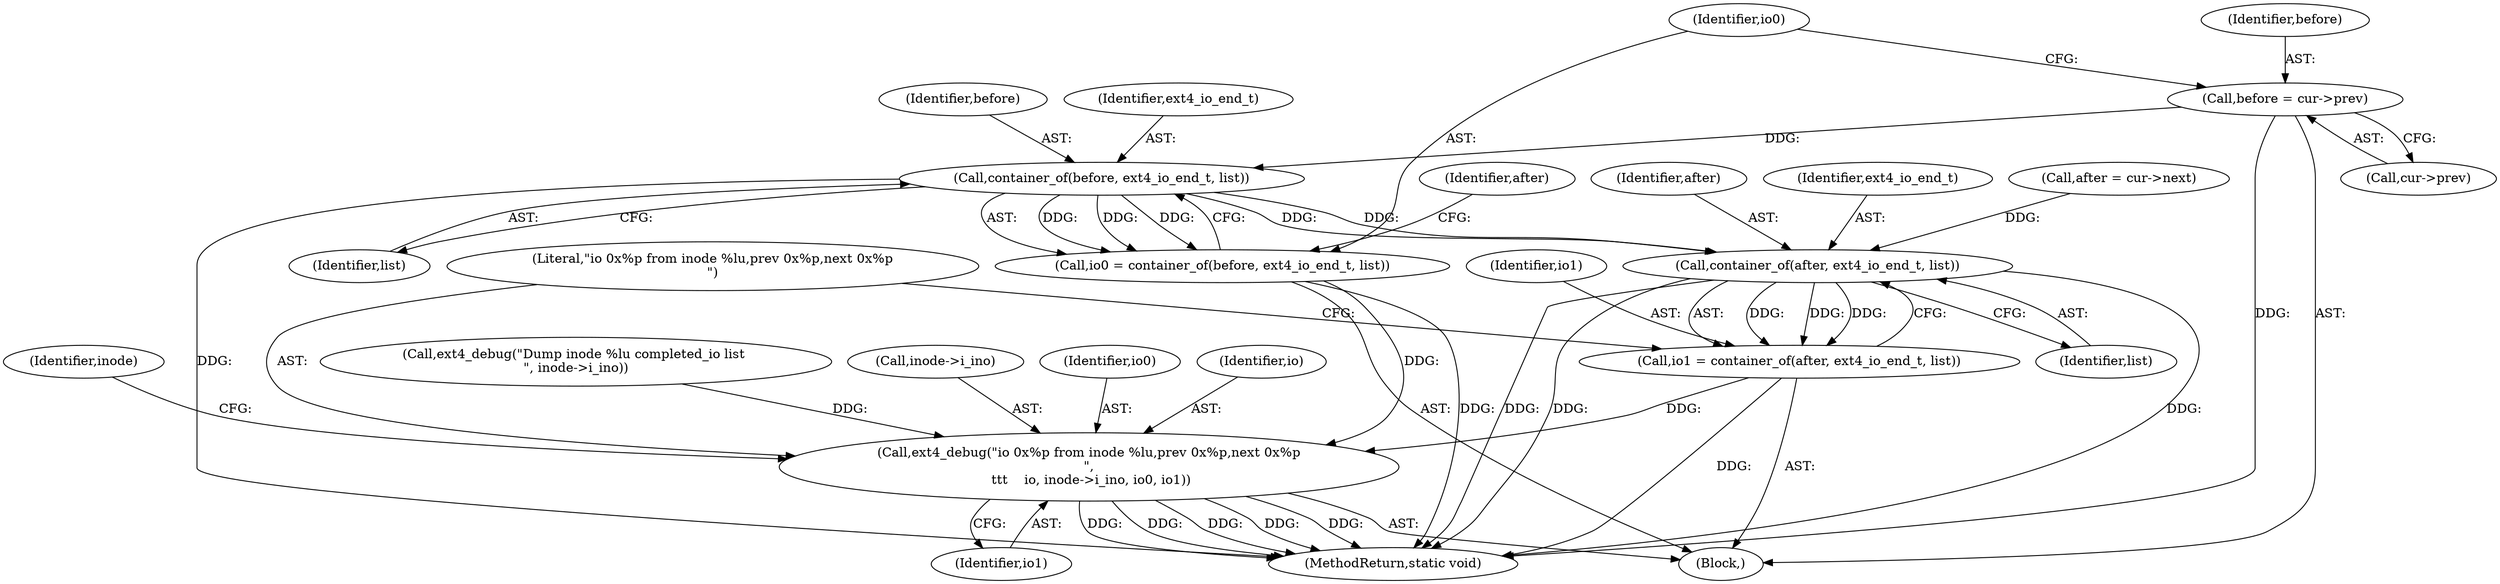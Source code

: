 digraph "0_linux_744692dc059845b2a3022119871846e74d4f6e11_2@pointer" {
"1000143" [label="(Call,before = cur->prev)"];
"1000150" [label="(Call,container_of(before, ext4_io_end_t, list))"];
"1000148" [label="(Call,io0 = container_of(before, ext4_io_end_t, list))"];
"1000165" [label="(Call,ext4_debug(\"io 0x%p from inode %lu,prev 0x%p,next 0x%p\n\",\n \t\t\t    io, inode->i_ino, io0, io1))"];
"1000161" [label="(Call,container_of(after, ext4_io_end_t, list))"];
"1000159" [label="(Call,io1 = container_of(after, ext4_io_end_t, list))"];
"1000180" [label="(MethodReturn,static void)"];
"1000166" [label="(Literal,\"io 0x%p from inode %lu,prev 0x%p,next 0x%p\n\")"];
"1000160" [label="(Identifier,io1)"];
"1000148" [label="(Call,io0 = container_of(before, ext4_io_end_t, list))"];
"1000136" [label="(Block,)"];
"1000143" [label="(Call,before = cur->prev)"];
"1000151" [label="(Identifier,before)"];
"1000167" [label="(Identifier,io)"];
"1000172" [label="(Identifier,io1)"];
"1000145" [label="(Call,cur->prev)"];
"1000165" [label="(Call,ext4_debug(\"io 0x%p from inode %lu,prev 0x%p,next 0x%p\n\",\n \t\t\t    io, inode->i_ino, io0, io1))"];
"1000161" [label="(Call,container_of(after, ext4_io_end_t, list))"];
"1000144" [label="(Identifier,before)"];
"1000177" [label="(Identifier,inode)"];
"1000124" [label="(Call,ext4_debug(\"Dump inode %lu completed_io list \n\", inode->i_ino))"];
"1000164" [label="(Identifier,list)"];
"1000163" [label="(Identifier,ext4_io_end_t)"];
"1000159" [label="(Call,io1 = container_of(after, ext4_io_end_t, list))"];
"1000152" [label="(Identifier,ext4_io_end_t)"];
"1000150" [label="(Call,container_of(before, ext4_io_end_t, list))"];
"1000153" [label="(Identifier,list)"];
"1000168" [label="(Call,inode->i_ino)"];
"1000171" [label="(Identifier,io0)"];
"1000155" [label="(Identifier,after)"];
"1000149" [label="(Identifier,io0)"];
"1000162" [label="(Identifier,after)"];
"1000154" [label="(Call,after = cur->next)"];
"1000143" -> "1000136"  [label="AST: "];
"1000143" -> "1000145"  [label="CFG: "];
"1000144" -> "1000143"  [label="AST: "];
"1000145" -> "1000143"  [label="AST: "];
"1000149" -> "1000143"  [label="CFG: "];
"1000143" -> "1000180"  [label="DDG: "];
"1000143" -> "1000150"  [label="DDG: "];
"1000150" -> "1000148"  [label="AST: "];
"1000150" -> "1000153"  [label="CFG: "];
"1000151" -> "1000150"  [label="AST: "];
"1000152" -> "1000150"  [label="AST: "];
"1000153" -> "1000150"  [label="AST: "];
"1000148" -> "1000150"  [label="CFG: "];
"1000150" -> "1000180"  [label="DDG: "];
"1000150" -> "1000148"  [label="DDG: "];
"1000150" -> "1000148"  [label="DDG: "];
"1000150" -> "1000148"  [label="DDG: "];
"1000150" -> "1000161"  [label="DDG: "];
"1000150" -> "1000161"  [label="DDG: "];
"1000148" -> "1000136"  [label="AST: "];
"1000149" -> "1000148"  [label="AST: "];
"1000155" -> "1000148"  [label="CFG: "];
"1000148" -> "1000180"  [label="DDG: "];
"1000148" -> "1000165"  [label="DDG: "];
"1000165" -> "1000136"  [label="AST: "];
"1000165" -> "1000172"  [label="CFG: "];
"1000166" -> "1000165"  [label="AST: "];
"1000167" -> "1000165"  [label="AST: "];
"1000168" -> "1000165"  [label="AST: "];
"1000171" -> "1000165"  [label="AST: "];
"1000172" -> "1000165"  [label="AST: "];
"1000177" -> "1000165"  [label="CFG: "];
"1000165" -> "1000180"  [label="DDG: "];
"1000165" -> "1000180"  [label="DDG: "];
"1000165" -> "1000180"  [label="DDG: "];
"1000165" -> "1000180"  [label="DDG: "];
"1000165" -> "1000180"  [label="DDG: "];
"1000124" -> "1000165"  [label="DDG: "];
"1000159" -> "1000165"  [label="DDG: "];
"1000161" -> "1000159"  [label="AST: "];
"1000161" -> "1000164"  [label="CFG: "];
"1000162" -> "1000161"  [label="AST: "];
"1000163" -> "1000161"  [label="AST: "];
"1000164" -> "1000161"  [label="AST: "];
"1000159" -> "1000161"  [label="CFG: "];
"1000161" -> "1000180"  [label="DDG: "];
"1000161" -> "1000180"  [label="DDG: "];
"1000161" -> "1000180"  [label="DDG: "];
"1000161" -> "1000159"  [label="DDG: "];
"1000161" -> "1000159"  [label="DDG: "];
"1000161" -> "1000159"  [label="DDG: "];
"1000154" -> "1000161"  [label="DDG: "];
"1000159" -> "1000136"  [label="AST: "];
"1000160" -> "1000159"  [label="AST: "];
"1000166" -> "1000159"  [label="CFG: "];
"1000159" -> "1000180"  [label="DDG: "];
}
